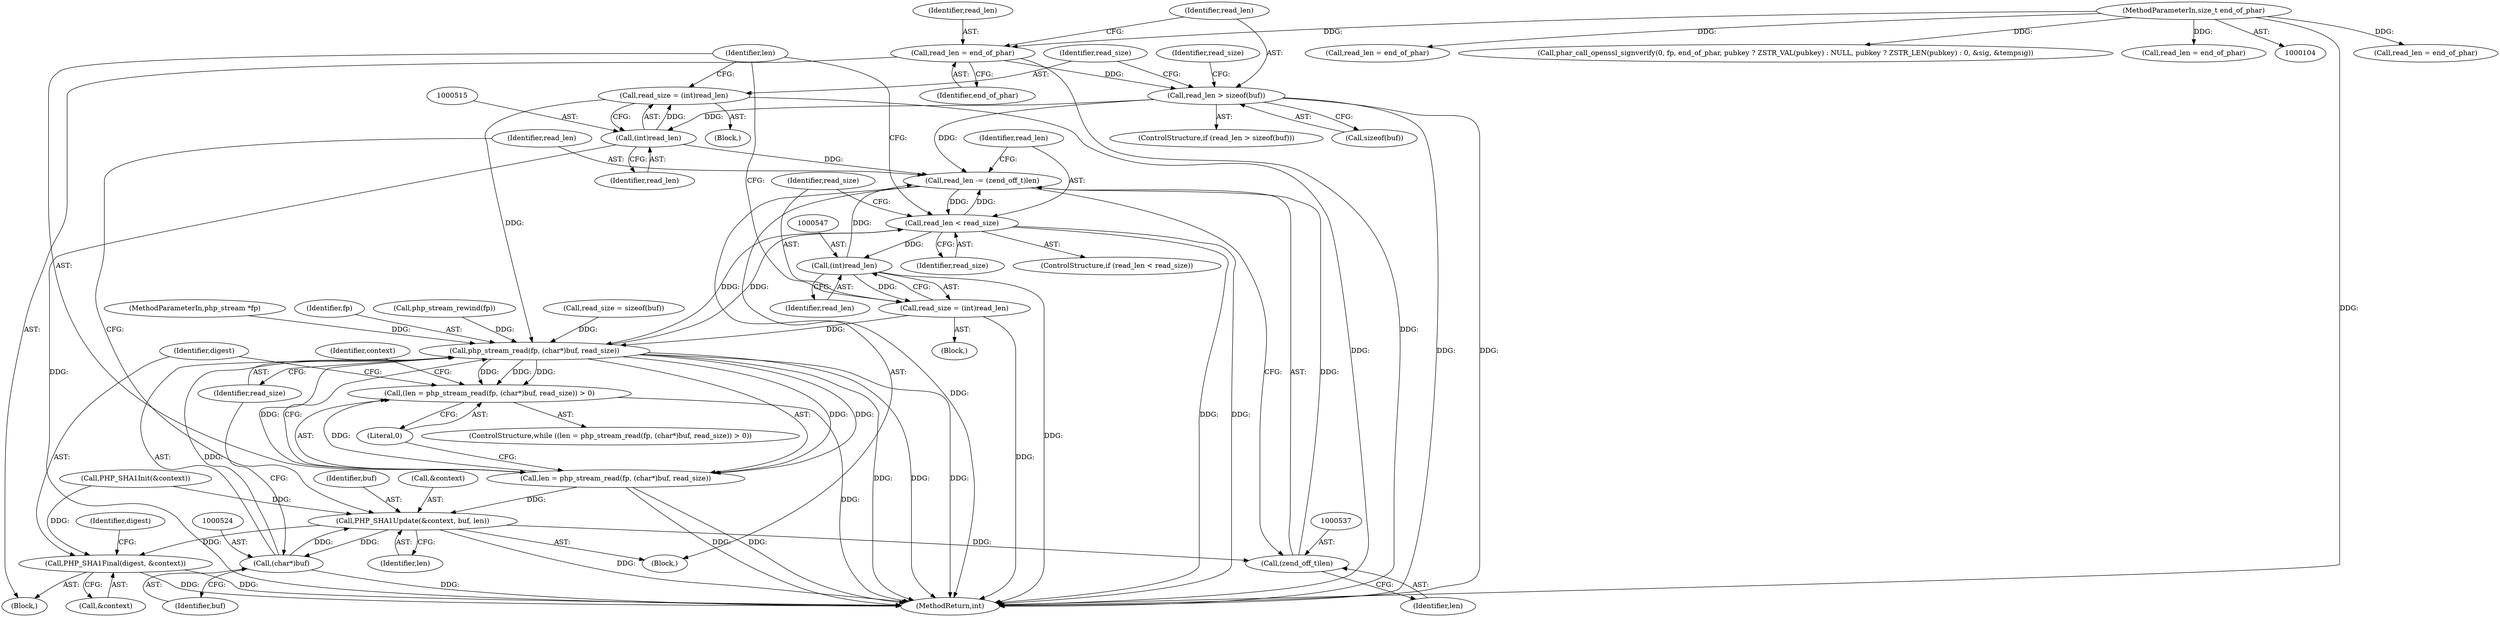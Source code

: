 digraph "0_php-src_0bfb970f43acd1e81d11be1154805f86655f15d5?w=1@API" {
"1000512" [label="(Call,read_size = (int)read_len)"];
"1000514" [label="(Call,(int)read_len)"];
"1000501" [label="(Call,read_len > sizeof(buf))"];
"1000497" [label="(Call,read_len = end_of_phar)"];
"1000106" [label="(MethodParameterIn,size_t end_of_phar)"];
"1000521" [label="(Call,php_stream_read(fp, (char*)buf, read_size))"];
"1000518" [label="(Call,(len = php_stream_read(fp, (char*)buf, read_size)) > 0)"];
"1000519" [label="(Call,len = php_stream_read(fp, (char*)buf, read_size))"];
"1000529" [label="(Call,PHP_SHA1Update(&context, buf, len))"];
"1000523" [label="(Call,(char*)buf)"];
"1000536" [label="(Call,(zend_off_t)len)"];
"1000534" [label="(Call,read_len -= (zend_off_t)len)"];
"1000540" [label="(Call,read_len < read_size)"];
"1000546" [label="(Call,(int)read_len)"];
"1000544" [label="(Call,read_size = (int)read_len)"];
"1000549" [label="(Call,PHP_SHA1Final(digest, &context))"];
"1000512" [label="(Call,read_size = (int)read_len)"];
"1000497" [label="(Call,read_len = end_of_phar)"];
"1000503" [label="(Call,sizeof(buf))"];
"1000287" [label="(Call,read_len = end_of_phar)"];
"1000526" [label="(Identifier,read_size)"];
"1000500" [label="(ControlStructure,if (read_len > sizeof(buf)))"];
"1000602" [label="(Call,read_len = end_of_phar)"];
"1000522" [label="(Identifier,fp)"];
"1000555" [label="(Identifier,digest)"];
"1000540" [label="(Call,read_len < read_size)"];
"1000513" [label="(Identifier,read_size)"];
"1000531" [label="(Identifier,context)"];
"1000530" [label="(Call,&context)"];
"1000517" [label="(ControlStructure,while ((len = php_stream_read(fp, (char*)buf, read_size)) > 0))"];
"1000545" [label="(Identifier,read_size)"];
"1000498" [label="(Identifier,read_len)"];
"1000518" [label="(Call,(len = php_stream_read(fp, (char*)buf, read_size)) > 0)"];
"1000502" [label="(Identifier,read_len)"];
"1000499" [label="(Identifier,end_of_phar)"];
"1000527" [label="(Literal,0)"];
"1000529" [label="(Call,PHP_SHA1Update(&context, buf, len))"];
"1000520" [label="(Identifier,len)"];
"1000535" [label="(Identifier,read_len)"];
"1000519" [label="(Call,len = php_stream_read(fp, (char*)buf, read_size))"];
"1000546" [label="(Call,(int)read_len)"];
"1000538" [label="(Identifier,len)"];
"1000119" [label="(Call,php_stream_rewind(fp))"];
"1000536" [label="(Call,(zend_off_t)len)"];
"1000494" [label="(Call,PHP_SHA1Init(&context))"];
"1000214" [label="(Call,phar_call_openssl_signverify(0, fp, end_of_phar, pubkey ? ZSTR_VAL(pubkey) : NULL, pubkey ? ZSTR_LEN(pubkey) : 0, &sig, &tempsig))"];
"1000542" [label="(Identifier,read_size)"];
"1000548" [label="(Identifier,read_len)"];
"1000501" [label="(Call,read_len > sizeof(buf))"];
"1000511" [label="(Block,)"];
"1000539" [label="(ControlStructure,if (read_len < read_size))"];
"1000544" [label="(Call,read_size = (int)read_len)"];
"1000541" [label="(Identifier,read_len)"];
"1000506" [label="(Call,read_size = sizeof(buf))"];
"1000532" [label="(Identifier,buf)"];
"1000549" [label="(Call,PHP_SHA1Final(digest, &context))"];
"1000514" [label="(Call,(int)read_len)"];
"1000476" [label="(Block,)"];
"1000106" [label="(MethodParameterIn,size_t end_of_phar)"];
"1000551" [label="(Call,&context)"];
"1000507" [label="(Identifier,read_size)"];
"1000528" [label="(Block,)"];
"1000525" [label="(Identifier,buf)"];
"1000533" [label="(Identifier,len)"];
"1000550" [label="(Identifier,digest)"];
"1000516" [label="(Identifier,read_len)"];
"1000105" [label="(MethodParameterIn,php_stream *fp)"];
"1000543" [label="(Block,)"];
"1000534" [label="(Call,read_len -= (zend_off_t)len)"];
"1000697" [label="(MethodReturn,int)"];
"1000521" [label="(Call,php_stream_read(fp, (char*)buf, read_size))"];
"1000523" [label="(Call,(char*)buf)"];
"1000392" [label="(Call,read_len = end_of_phar)"];
"1000512" -> "1000511"  [label="AST: "];
"1000512" -> "1000514"  [label="CFG: "];
"1000513" -> "1000512"  [label="AST: "];
"1000514" -> "1000512"  [label="AST: "];
"1000520" -> "1000512"  [label="CFG: "];
"1000512" -> "1000697"  [label="DDG: "];
"1000514" -> "1000512"  [label="DDG: "];
"1000512" -> "1000521"  [label="DDG: "];
"1000514" -> "1000516"  [label="CFG: "];
"1000515" -> "1000514"  [label="AST: "];
"1000516" -> "1000514"  [label="AST: "];
"1000514" -> "1000697"  [label="DDG: "];
"1000501" -> "1000514"  [label="DDG: "];
"1000514" -> "1000534"  [label="DDG: "];
"1000501" -> "1000500"  [label="AST: "];
"1000501" -> "1000503"  [label="CFG: "];
"1000502" -> "1000501"  [label="AST: "];
"1000503" -> "1000501"  [label="AST: "];
"1000507" -> "1000501"  [label="CFG: "];
"1000513" -> "1000501"  [label="CFG: "];
"1000501" -> "1000697"  [label="DDG: "];
"1000501" -> "1000697"  [label="DDG: "];
"1000497" -> "1000501"  [label="DDG: "];
"1000501" -> "1000534"  [label="DDG: "];
"1000497" -> "1000476"  [label="AST: "];
"1000497" -> "1000499"  [label="CFG: "];
"1000498" -> "1000497"  [label="AST: "];
"1000499" -> "1000497"  [label="AST: "];
"1000502" -> "1000497"  [label="CFG: "];
"1000497" -> "1000697"  [label="DDG: "];
"1000106" -> "1000497"  [label="DDG: "];
"1000106" -> "1000104"  [label="AST: "];
"1000106" -> "1000697"  [label="DDG: "];
"1000106" -> "1000214"  [label="DDG: "];
"1000106" -> "1000287"  [label="DDG: "];
"1000106" -> "1000392"  [label="DDG: "];
"1000106" -> "1000602"  [label="DDG: "];
"1000521" -> "1000519"  [label="AST: "];
"1000521" -> "1000526"  [label="CFG: "];
"1000522" -> "1000521"  [label="AST: "];
"1000523" -> "1000521"  [label="AST: "];
"1000526" -> "1000521"  [label="AST: "];
"1000519" -> "1000521"  [label="CFG: "];
"1000521" -> "1000697"  [label="DDG: "];
"1000521" -> "1000697"  [label="DDG: "];
"1000521" -> "1000697"  [label="DDG: "];
"1000521" -> "1000518"  [label="DDG: "];
"1000521" -> "1000518"  [label="DDG: "];
"1000521" -> "1000518"  [label="DDG: "];
"1000521" -> "1000519"  [label="DDG: "];
"1000521" -> "1000519"  [label="DDG: "];
"1000521" -> "1000519"  [label="DDG: "];
"1000119" -> "1000521"  [label="DDG: "];
"1000105" -> "1000521"  [label="DDG: "];
"1000523" -> "1000521"  [label="DDG: "];
"1000506" -> "1000521"  [label="DDG: "];
"1000540" -> "1000521"  [label="DDG: "];
"1000544" -> "1000521"  [label="DDG: "];
"1000521" -> "1000540"  [label="DDG: "];
"1000518" -> "1000517"  [label="AST: "];
"1000518" -> "1000527"  [label="CFG: "];
"1000519" -> "1000518"  [label="AST: "];
"1000527" -> "1000518"  [label="AST: "];
"1000531" -> "1000518"  [label="CFG: "];
"1000550" -> "1000518"  [label="CFG: "];
"1000518" -> "1000697"  [label="DDG: "];
"1000519" -> "1000518"  [label="DDG: "];
"1000520" -> "1000519"  [label="AST: "];
"1000527" -> "1000519"  [label="CFG: "];
"1000519" -> "1000697"  [label="DDG: "];
"1000519" -> "1000697"  [label="DDG: "];
"1000519" -> "1000529"  [label="DDG: "];
"1000529" -> "1000528"  [label="AST: "];
"1000529" -> "1000533"  [label="CFG: "];
"1000530" -> "1000529"  [label="AST: "];
"1000532" -> "1000529"  [label="AST: "];
"1000533" -> "1000529"  [label="AST: "];
"1000535" -> "1000529"  [label="CFG: "];
"1000529" -> "1000697"  [label="DDG: "];
"1000529" -> "1000523"  [label="DDG: "];
"1000494" -> "1000529"  [label="DDG: "];
"1000523" -> "1000529"  [label="DDG: "];
"1000529" -> "1000536"  [label="DDG: "];
"1000529" -> "1000549"  [label="DDG: "];
"1000523" -> "1000525"  [label="CFG: "];
"1000524" -> "1000523"  [label="AST: "];
"1000525" -> "1000523"  [label="AST: "];
"1000526" -> "1000523"  [label="CFG: "];
"1000523" -> "1000697"  [label="DDG: "];
"1000536" -> "1000534"  [label="AST: "];
"1000536" -> "1000538"  [label="CFG: "];
"1000537" -> "1000536"  [label="AST: "];
"1000538" -> "1000536"  [label="AST: "];
"1000534" -> "1000536"  [label="CFG: "];
"1000536" -> "1000534"  [label="DDG: "];
"1000534" -> "1000528"  [label="AST: "];
"1000535" -> "1000534"  [label="AST: "];
"1000541" -> "1000534"  [label="CFG: "];
"1000534" -> "1000697"  [label="DDG: "];
"1000546" -> "1000534"  [label="DDG: "];
"1000540" -> "1000534"  [label="DDG: "];
"1000534" -> "1000540"  [label="DDG: "];
"1000540" -> "1000539"  [label="AST: "];
"1000540" -> "1000542"  [label="CFG: "];
"1000541" -> "1000540"  [label="AST: "];
"1000542" -> "1000540"  [label="AST: "];
"1000520" -> "1000540"  [label="CFG: "];
"1000545" -> "1000540"  [label="CFG: "];
"1000540" -> "1000697"  [label="DDG: "];
"1000540" -> "1000697"  [label="DDG: "];
"1000540" -> "1000546"  [label="DDG: "];
"1000546" -> "1000544"  [label="AST: "];
"1000546" -> "1000548"  [label="CFG: "];
"1000547" -> "1000546"  [label="AST: "];
"1000548" -> "1000546"  [label="AST: "];
"1000544" -> "1000546"  [label="CFG: "];
"1000546" -> "1000697"  [label="DDG: "];
"1000546" -> "1000544"  [label="DDG: "];
"1000544" -> "1000543"  [label="AST: "];
"1000545" -> "1000544"  [label="AST: "];
"1000520" -> "1000544"  [label="CFG: "];
"1000544" -> "1000697"  [label="DDG: "];
"1000549" -> "1000476"  [label="AST: "];
"1000549" -> "1000551"  [label="CFG: "];
"1000550" -> "1000549"  [label="AST: "];
"1000551" -> "1000549"  [label="AST: "];
"1000555" -> "1000549"  [label="CFG: "];
"1000549" -> "1000697"  [label="DDG: "];
"1000549" -> "1000697"  [label="DDG: "];
"1000494" -> "1000549"  [label="DDG: "];
}
